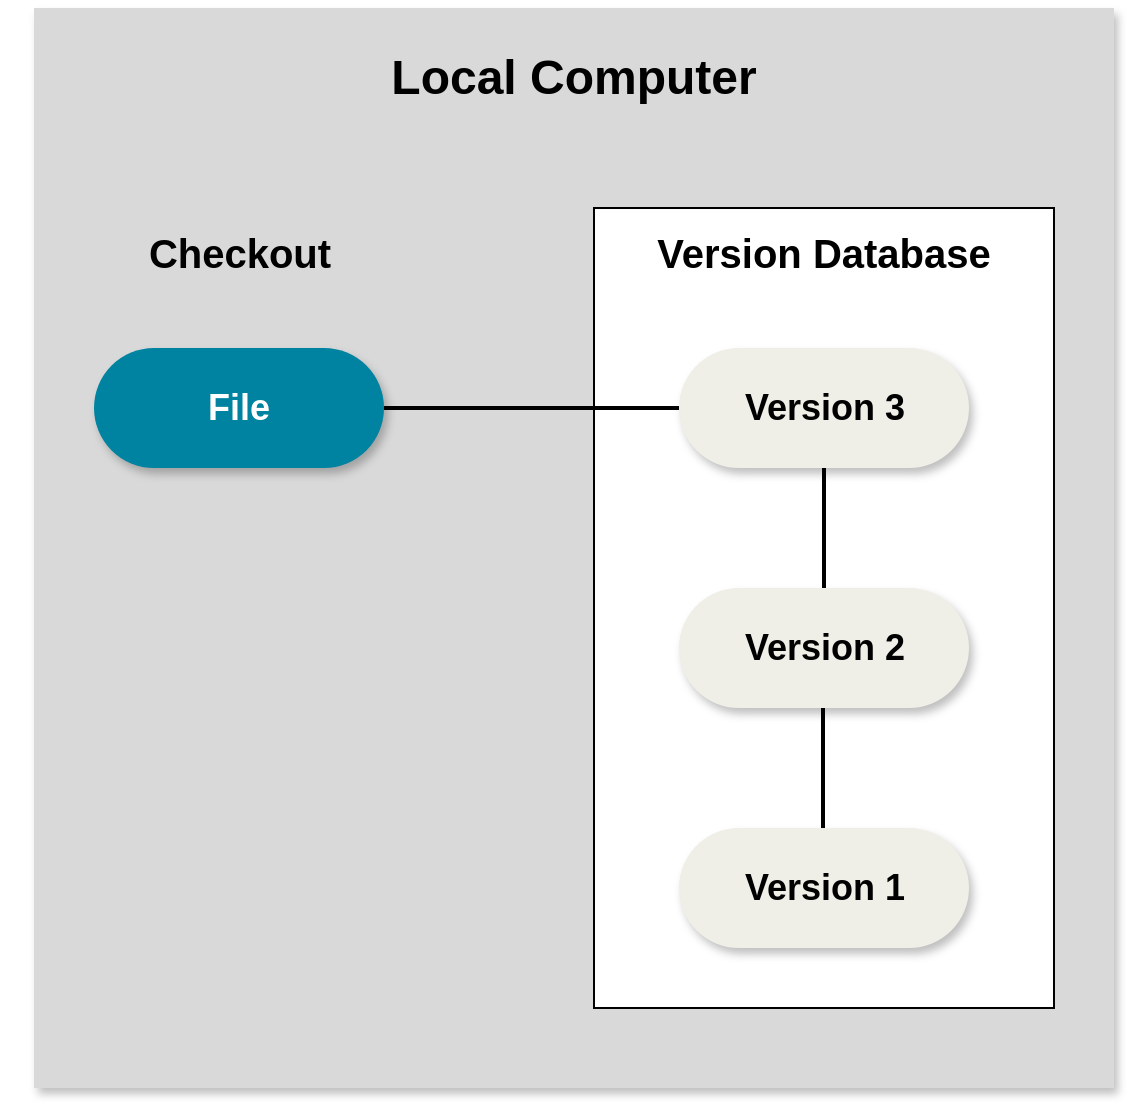 <mxfile version="21.2.1" type="device">
  <diagram name="第 1 页" id="VzOM6tZm2yKVZDnpSubA">
    <mxGraphModel dx="898" dy="579" grid="1" gridSize="10" guides="1" tooltips="1" connect="1" arrows="1" fold="1" page="1" pageScale="1" pageWidth="827" pageHeight="1169" math="0" shadow="0">
      <root>
        <mxCell id="0" />
        <mxCell id="1" parent="0" />
        <mxCell id="2ntxhKf0hX77mnbHuh0h-1" value="" style="whiteSpace=wrap;html=1;aspect=fixed;fillColor=#d9d9d9;strokeColor=none;shadow=1;rounded=0;glass=0;" vertex="1" parent="1">
          <mxGeometry x="120" y="40" width="540" height="540" as="geometry" />
        </mxCell>
        <mxCell id="2ntxhKf0hX77mnbHuh0h-2" value="&lt;font style=&quot;font-size: 24px;&quot;&gt;&lt;b&gt;Local Computer&lt;/b&gt;&lt;/font&gt;" style="text;html=1;strokeColor=none;fillColor=none;align=center;verticalAlign=middle;whiteSpace=wrap;rounded=0;shadow=1;" vertex="1" parent="1">
          <mxGeometry x="275" y="60" width="230" height="30" as="geometry" />
        </mxCell>
        <mxCell id="2ntxhKf0hX77mnbHuh0h-3" value="" style="rounded=0;whiteSpace=wrap;html=1;" vertex="1" parent="1">
          <mxGeometry x="400" y="140" width="230" height="400" as="geometry" />
        </mxCell>
        <mxCell id="2ntxhKf0hX77mnbHuh0h-4" value="&lt;font size=&quot;1&quot; style=&quot;&quot;&gt;&lt;b style=&quot;font-size: 20px;&quot;&gt;Version Database&lt;/b&gt;&lt;/font&gt;" style="text;html=1;strokeColor=none;fillColor=none;align=center;verticalAlign=middle;whiteSpace=wrap;rounded=0;shadow=1;" vertex="1" parent="1">
          <mxGeometry x="400" y="147" width="230" height="30" as="geometry" />
        </mxCell>
        <mxCell id="2ntxhKf0hX77mnbHuh0h-5" value="&lt;font style=&quot;font-size: 18px;&quot;&gt;&lt;b&gt;Version 3&lt;/b&gt;&lt;/font&gt;" style="rounded=1;whiteSpace=wrap;html=1;strokeColor=none;fillColor=#efeee7;arcSize=50;shadow=1;" vertex="1" parent="1">
          <mxGeometry x="442.5" y="210" width="145" height="60" as="geometry" />
        </mxCell>
        <mxCell id="2ntxhKf0hX77mnbHuh0h-6" value="&lt;font style=&quot;font-size: 18px;&quot;&gt;&lt;b&gt;Version 2&lt;/b&gt;&lt;/font&gt;" style="rounded=1;whiteSpace=wrap;html=1;strokeColor=none;fillColor=#efeee7;arcSize=50;shadow=1;" vertex="1" parent="1">
          <mxGeometry x="442.5" y="330" width="145" height="60" as="geometry" />
        </mxCell>
        <mxCell id="2ntxhKf0hX77mnbHuh0h-7" value="&lt;font style=&quot;font-size: 18px;&quot;&gt;&lt;b&gt;Version 1&lt;/b&gt;&lt;/font&gt;" style="rounded=1;whiteSpace=wrap;html=1;strokeColor=none;fillColor=#efeee7;arcSize=50;shadow=1;" vertex="1" parent="1">
          <mxGeometry x="442.5" y="450" width="145" height="60" as="geometry" />
        </mxCell>
        <mxCell id="2ntxhKf0hX77mnbHuh0h-8" value="" style="endArrow=none;html=1;rounded=0;entryX=0.5;entryY=1;entryDx=0;entryDy=0;strokeWidth=2;" edge="1" parent="1" source="2ntxhKf0hX77mnbHuh0h-6" target="2ntxhKf0hX77mnbHuh0h-5">
          <mxGeometry width="50" height="50" relative="1" as="geometry">
            <mxPoint x="340" y="300" as="sourcePoint" />
            <mxPoint x="390" y="250" as="targetPoint" />
          </mxGeometry>
        </mxCell>
        <mxCell id="2ntxhKf0hX77mnbHuh0h-9" value="" style="endArrow=none;html=1;rounded=0;entryX=0.5;entryY=1;entryDx=0;entryDy=0;strokeWidth=2;" edge="1" parent="1">
          <mxGeometry width="50" height="50" relative="1" as="geometry">
            <mxPoint x="514.5" y="450" as="sourcePoint" />
            <mxPoint x="514.5" y="390" as="targetPoint" />
          </mxGeometry>
        </mxCell>
        <mxCell id="2ntxhKf0hX77mnbHuh0h-10" value="&lt;font color=&quot;#ffffff&quot; style=&quot;font-size: 18px;&quot;&gt;&lt;b&gt;File&lt;/b&gt;&lt;/font&gt;" style="rounded=1;whiteSpace=wrap;html=1;strokeColor=none;fillColor=#0083a0;arcSize=50;shadow=1;" vertex="1" parent="1">
          <mxGeometry x="150" y="210" width="145" height="60" as="geometry" />
        </mxCell>
        <mxCell id="2ntxhKf0hX77mnbHuh0h-11" value="" style="endArrow=none;html=1;rounded=0;entryX=0;entryY=0.5;entryDx=0;entryDy=0;exitX=1;exitY=0.5;exitDx=0;exitDy=0;strokeWidth=2;" edge="1" parent="1" source="2ntxhKf0hX77mnbHuh0h-10" target="2ntxhKf0hX77mnbHuh0h-5">
          <mxGeometry width="50" height="50" relative="1" as="geometry">
            <mxPoint x="340" y="300" as="sourcePoint" />
            <mxPoint x="390" y="250" as="targetPoint" />
          </mxGeometry>
        </mxCell>
        <mxCell id="2ntxhKf0hX77mnbHuh0h-12" value="&lt;font size=&quot;1&quot; style=&quot;&quot;&gt;&lt;b style=&quot;font-size: 20px;&quot;&gt;Checkout&lt;/b&gt;&lt;/font&gt;" style="text;html=1;strokeColor=none;fillColor=none;align=center;verticalAlign=middle;whiteSpace=wrap;rounded=0;shadow=1;" vertex="1" parent="1">
          <mxGeometry x="107.5" y="147" width="230" height="30" as="geometry" />
        </mxCell>
      </root>
    </mxGraphModel>
  </diagram>
</mxfile>
